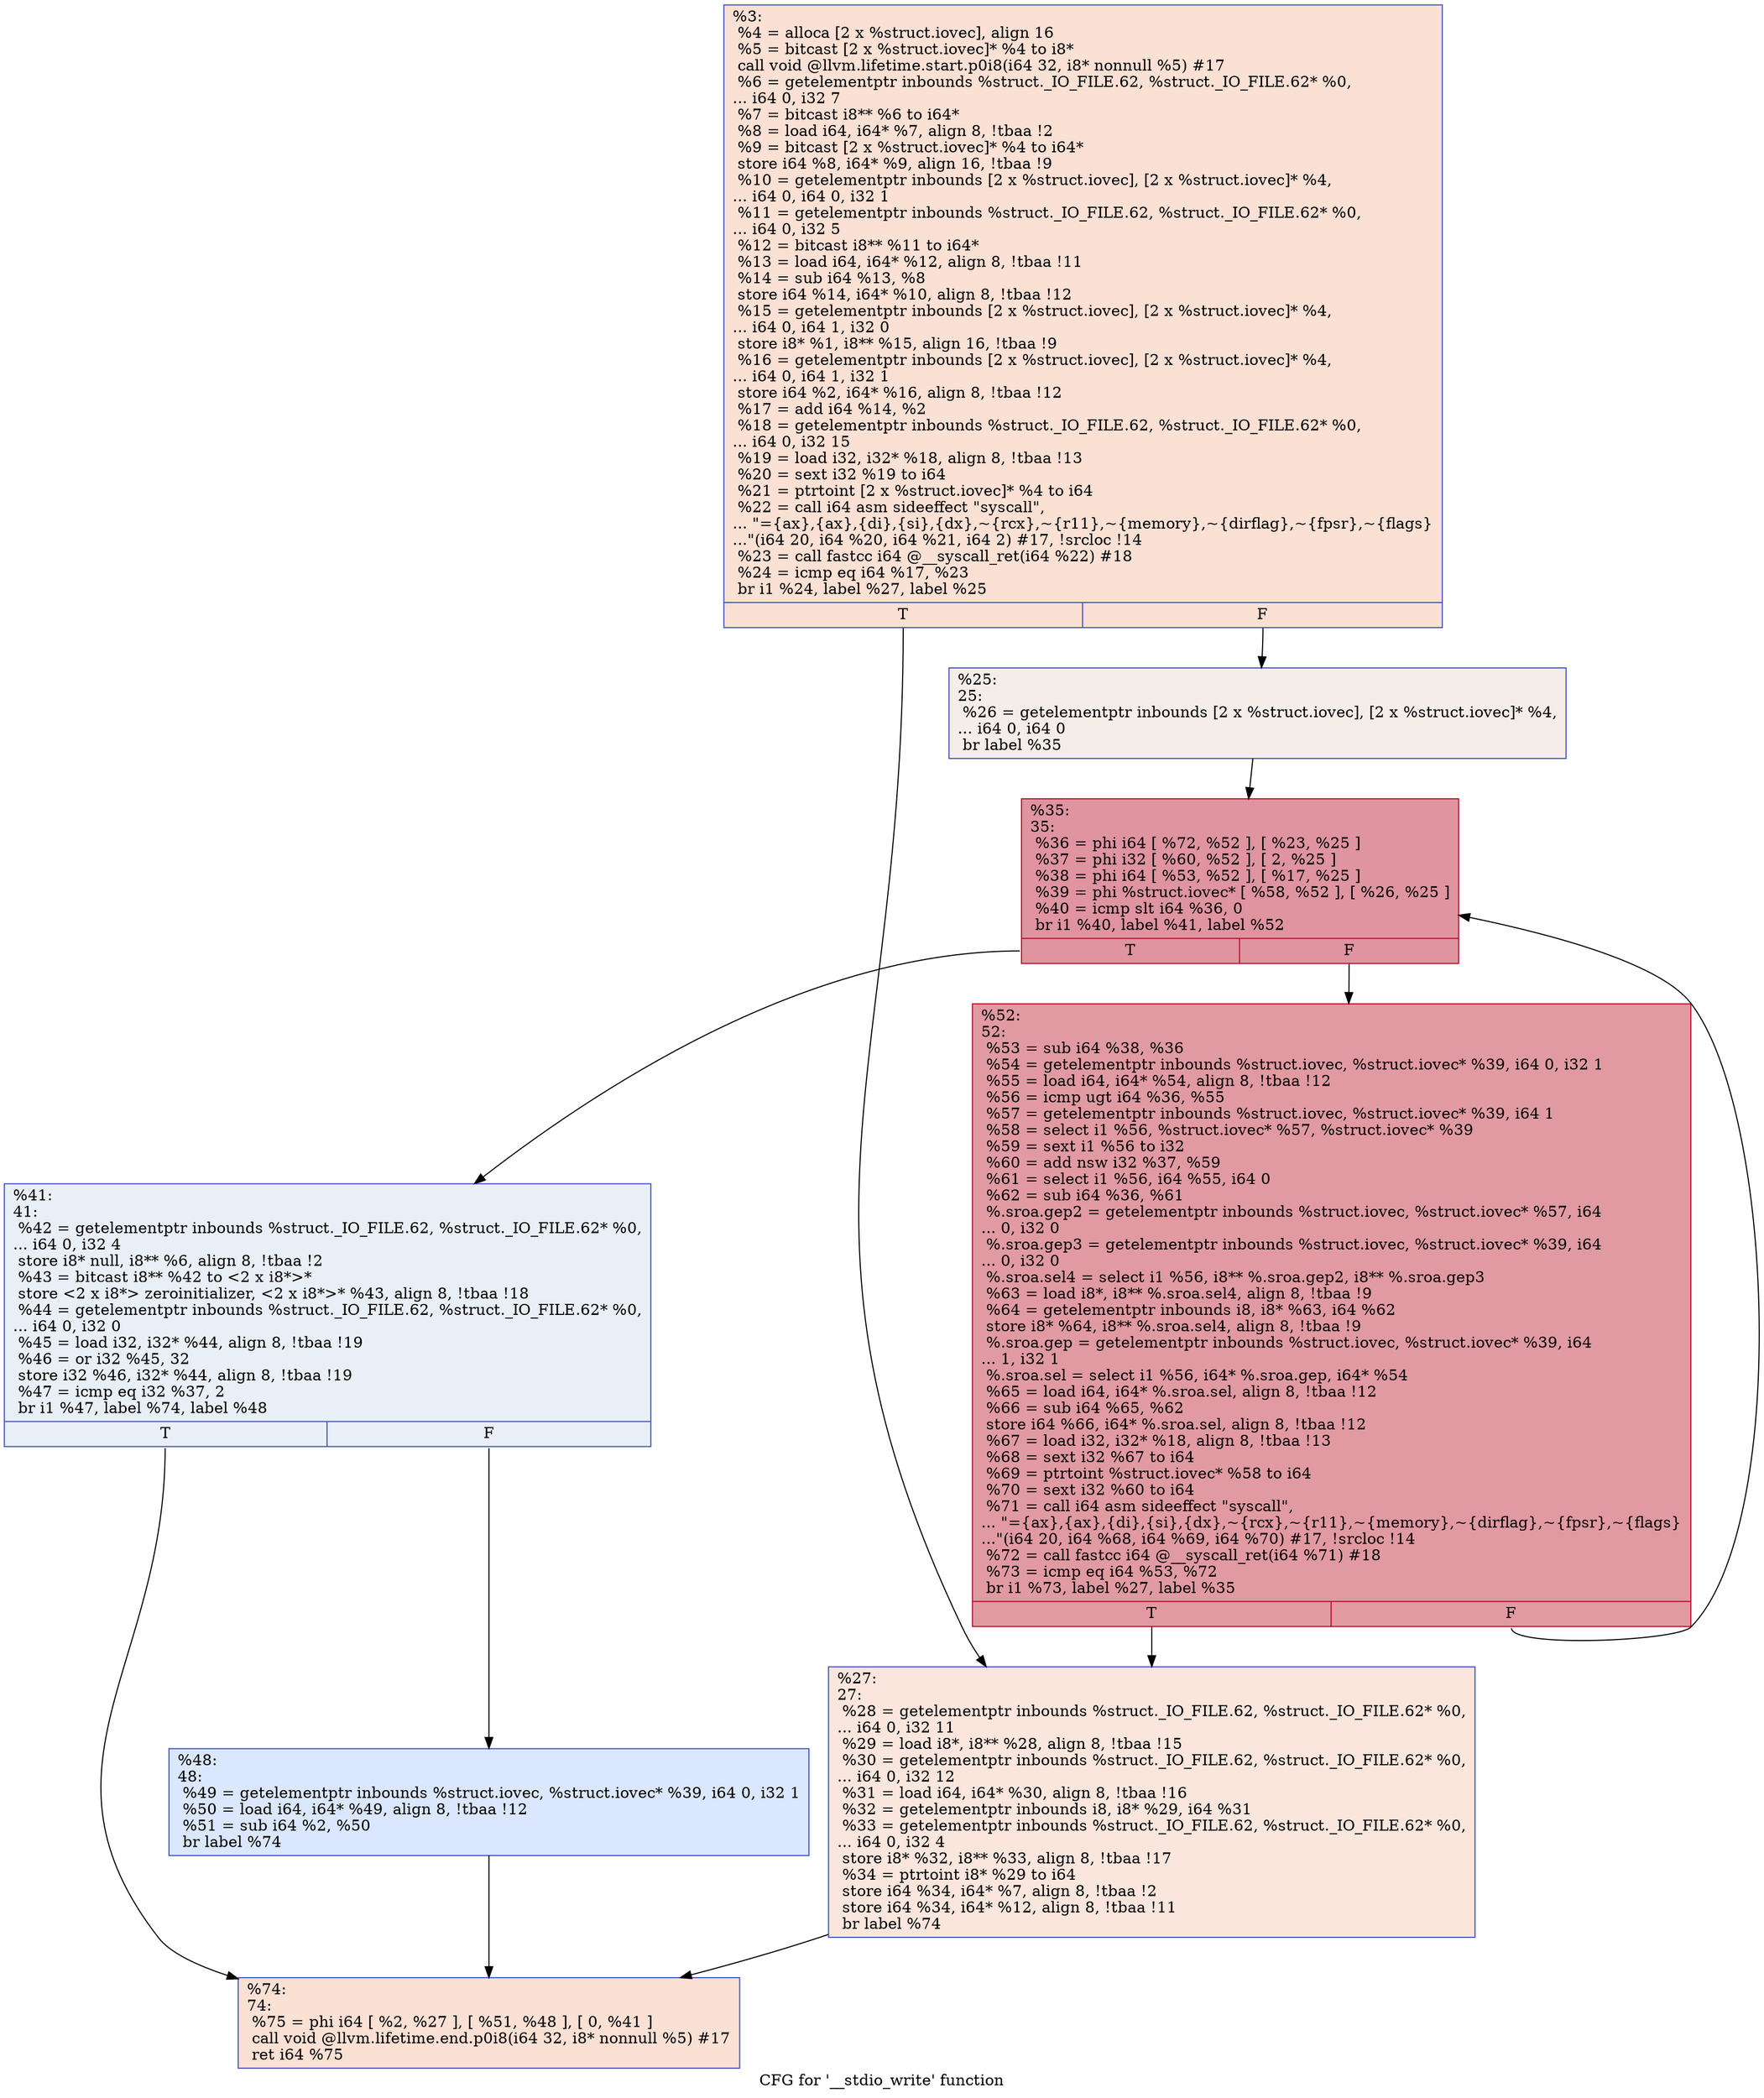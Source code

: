 digraph "CFG for '__stdio_write' function" {
	label="CFG for '__stdio_write' function";

	Node0x12dd190 [shape=record,color="#3d50c3ff", style=filled, fillcolor="#f7b99e70",label="{%3:\l  %4 = alloca [2 x %struct.iovec], align 16\l  %5 = bitcast [2 x %struct.iovec]* %4 to i8*\l  call void @llvm.lifetime.start.p0i8(i64 32, i8* nonnull %5) #17\l  %6 = getelementptr inbounds %struct._IO_FILE.62, %struct._IO_FILE.62* %0,\l... i64 0, i32 7\l  %7 = bitcast i8** %6 to i64*\l  %8 = load i64, i64* %7, align 8, !tbaa !2\l  %9 = bitcast [2 x %struct.iovec]* %4 to i64*\l  store i64 %8, i64* %9, align 16, !tbaa !9\l  %10 = getelementptr inbounds [2 x %struct.iovec], [2 x %struct.iovec]* %4,\l... i64 0, i64 0, i32 1\l  %11 = getelementptr inbounds %struct._IO_FILE.62, %struct._IO_FILE.62* %0,\l... i64 0, i32 5\l  %12 = bitcast i8** %11 to i64*\l  %13 = load i64, i64* %12, align 8, !tbaa !11\l  %14 = sub i64 %13, %8\l  store i64 %14, i64* %10, align 8, !tbaa !12\l  %15 = getelementptr inbounds [2 x %struct.iovec], [2 x %struct.iovec]* %4,\l... i64 0, i64 1, i32 0\l  store i8* %1, i8** %15, align 16, !tbaa !9\l  %16 = getelementptr inbounds [2 x %struct.iovec], [2 x %struct.iovec]* %4,\l... i64 0, i64 1, i32 1\l  store i64 %2, i64* %16, align 8, !tbaa !12\l  %17 = add i64 %14, %2\l  %18 = getelementptr inbounds %struct._IO_FILE.62, %struct._IO_FILE.62* %0,\l... i64 0, i32 15\l  %19 = load i32, i32* %18, align 8, !tbaa !13\l  %20 = sext i32 %19 to i64\l  %21 = ptrtoint [2 x %struct.iovec]* %4 to i64\l  %22 = call i64 asm sideeffect \"syscall\",\l... \"=\{ax\},\{ax\},\{di\},\{si\},\{dx\},~\{rcx\},~\{r11\},~\{memory\},~\{dirflag\},~\{fpsr\},~\{flags\}\l...\"(i64 20, i64 %20, i64 %21, i64 2) #17, !srcloc !14\l  %23 = call fastcc i64 @__syscall_ret(i64 %22) #18\l  %24 = icmp eq i64 %17, %23\l  br i1 %24, label %27, label %25\l|{<s0>T|<s1>F}}"];
	Node0x12dd190:s0 -> Node0x12dd760;
	Node0x12dd190:s1 -> Node0x12dd710;
	Node0x12dd710 [shape=record,color="#3d50c3ff", style=filled, fillcolor="#e8d6cc70",label="{%25:\l25:                                               \l  %26 = getelementptr inbounds [2 x %struct.iovec], [2 x %struct.iovec]* %4,\l... i64 0, i64 0\l  br label %35\l}"];
	Node0x12dd710 -> Node0x12dd7b0;
	Node0x12dd760 [shape=record,color="#3d50c3ff", style=filled, fillcolor="#f3c7b170",label="{%27:\l27:                                               \l  %28 = getelementptr inbounds %struct._IO_FILE.62, %struct._IO_FILE.62* %0,\l... i64 0, i32 11\l  %29 = load i8*, i8** %28, align 8, !tbaa !15\l  %30 = getelementptr inbounds %struct._IO_FILE.62, %struct._IO_FILE.62* %0,\l... i64 0, i32 12\l  %31 = load i64, i64* %30, align 8, !tbaa !16\l  %32 = getelementptr inbounds i8, i8* %29, i64 %31\l  %33 = getelementptr inbounds %struct._IO_FILE.62, %struct._IO_FILE.62* %0,\l... i64 0, i32 4\l  store i8* %32, i8** %33, align 8, !tbaa !17\l  %34 = ptrtoint i8* %29 to i64\l  store i64 %34, i64* %7, align 8, !tbaa !2\l  store i64 %34, i64* %12, align 8, !tbaa !11\l  br label %74\l}"];
	Node0x12dd760 -> Node0x12dd8f0;
	Node0x12dd7b0 [shape=record,color="#b70d28ff", style=filled, fillcolor="#b70d2870",label="{%35:\l35:                                               \l  %36 = phi i64 [ %72, %52 ], [ %23, %25 ]\l  %37 = phi i32 [ %60, %52 ], [ 2, %25 ]\l  %38 = phi i64 [ %53, %52 ], [ %17, %25 ]\l  %39 = phi %struct.iovec* [ %58, %52 ], [ %26, %25 ]\l  %40 = icmp slt i64 %36, 0\l  br i1 %40, label %41, label %52\l|{<s0>T|<s1>F}}"];
	Node0x12dd7b0:s0 -> Node0x12dd800;
	Node0x12dd7b0:s1 -> Node0x12dd8a0;
	Node0x12dd800 [shape=record,color="#3d50c3ff", style=filled, fillcolor="#cedaeb70",label="{%41:\l41:                                               \l  %42 = getelementptr inbounds %struct._IO_FILE.62, %struct._IO_FILE.62* %0,\l... i64 0, i32 4\l  store i8* null, i8** %6, align 8, !tbaa !2\l  %43 = bitcast i8** %42 to \<2 x i8*\>*\l  store \<2 x i8*\> zeroinitializer, \<2 x i8*\>* %43, align 8, !tbaa !18\l  %44 = getelementptr inbounds %struct._IO_FILE.62, %struct._IO_FILE.62* %0,\l... i64 0, i32 0\l  %45 = load i32, i32* %44, align 8, !tbaa !19\l  %46 = or i32 %45, 32\l  store i32 %46, i32* %44, align 8, !tbaa !19\l  %47 = icmp eq i32 %37, 2\l  br i1 %47, label %74, label %48\l|{<s0>T|<s1>F}}"];
	Node0x12dd800:s0 -> Node0x12dd8f0;
	Node0x12dd800:s1 -> Node0x12dd850;
	Node0x12dd850 [shape=record,color="#3d50c3ff", style=filled, fillcolor="#abc8fd70",label="{%48:\l48:                                               \l  %49 = getelementptr inbounds %struct.iovec, %struct.iovec* %39, i64 0, i32 1\l  %50 = load i64, i64* %49, align 8, !tbaa !12\l  %51 = sub i64 %2, %50\l  br label %74\l}"];
	Node0x12dd850 -> Node0x12dd8f0;
	Node0x12dd8a0 [shape=record,color="#b70d28ff", style=filled, fillcolor="#bb1b2c70",label="{%52:\l52:                                               \l  %53 = sub i64 %38, %36\l  %54 = getelementptr inbounds %struct.iovec, %struct.iovec* %39, i64 0, i32 1\l  %55 = load i64, i64* %54, align 8, !tbaa !12\l  %56 = icmp ugt i64 %36, %55\l  %57 = getelementptr inbounds %struct.iovec, %struct.iovec* %39, i64 1\l  %58 = select i1 %56, %struct.iovec* %57, %struct.iovec* %39\l  %59 = sext i1 %56 to i32\l  %60 = add nsw i32 %37, %59\l  %61 = select i1 %56, i64 %55, i64 0\l  %62 = sub i64 %36, %61\l  %.sroa.gep2 = getelementptr inbounds %struct.iovec, %struct.iovec* %57, i64\l... 0, i32 0\l  %.sroa.gep3 = getelementptr inbounds %struct.iovec, %struct.iovec* %39, i64\l... 0, i32 0\l  %.sroa.sel4 = select i1 %56, i8** %.sroa.gep2, i8** %.sroa.gep3\l  %63 = load i8*, i8** %.sroa.sel4, align 8, !tbaa !9\l  %64 = getelementptr inbounds i8, i8* %63, i64 %62\l  store i8* %64, i8** %.sroa.sel4, align 8, !tbaa !9\l  %.sroa.gep = getelementptr inbounds %struct.iovec, %struct.iovec* %39, i64\l... 1, i32 1\l  %.sroa.sel = select i1 %56, i64* %.sroa.gep, i64* %54\l  %65 = load i64, i64* %.sroa.sel, align 8, !tbaa !12\l  %66 = sub i64 %65, %62\l  store i64 %66, i64* %.sroa.sel, align 8, !tbaa !12\l  %67 = load i32, i32* %18, align 8, !tbaa !13\l  %68 = sext i32 %67 to i64\l  %69 = ptrtoint %struct.iovec* %58 to i64\l  %70 = sext i32 %60 to i64\l  %71 = call i64 asm sideeffect \"syscall\",\l... \"=\{ax\},\{ax\},\{di\},\{si\},\{dx\},~\{rcx\},~\{r11\},~\{memory\},~\{dirflag\},~\{fpsr\},~\{flags\}\l...\"(i64 20, i64 %68, i64 %69, i64 %70) #17, !srcloc !14\l  %72 = call fastcc i64 @__syscall_ret(i64 %71) #18\l  %73 = icmp eq i64 %53, %72\l  br i1 %73, label %27, label %35\l|{<s0>T|<s1>F}}"];
	Node0x12dd8a0:s0 -> Node0x12dd760;
	Node0x12dd8a0:s1 -> Node0x12dd7b0;
	Node0x12dd8f0 [shape=record,color="#3d50c3ff", style=filled, fillcolor="#f7b99e70",label="{%74:\l74:                                               \l  %75 = phi i64 [ %2, %27 ], [ %51, %48 ], [ 0, %41 ]\l  call void @llvm.lifetime.end.p0i8(i64 32, i8* nonnull %5) #17\l  ret i64 %75\l}"];
}
